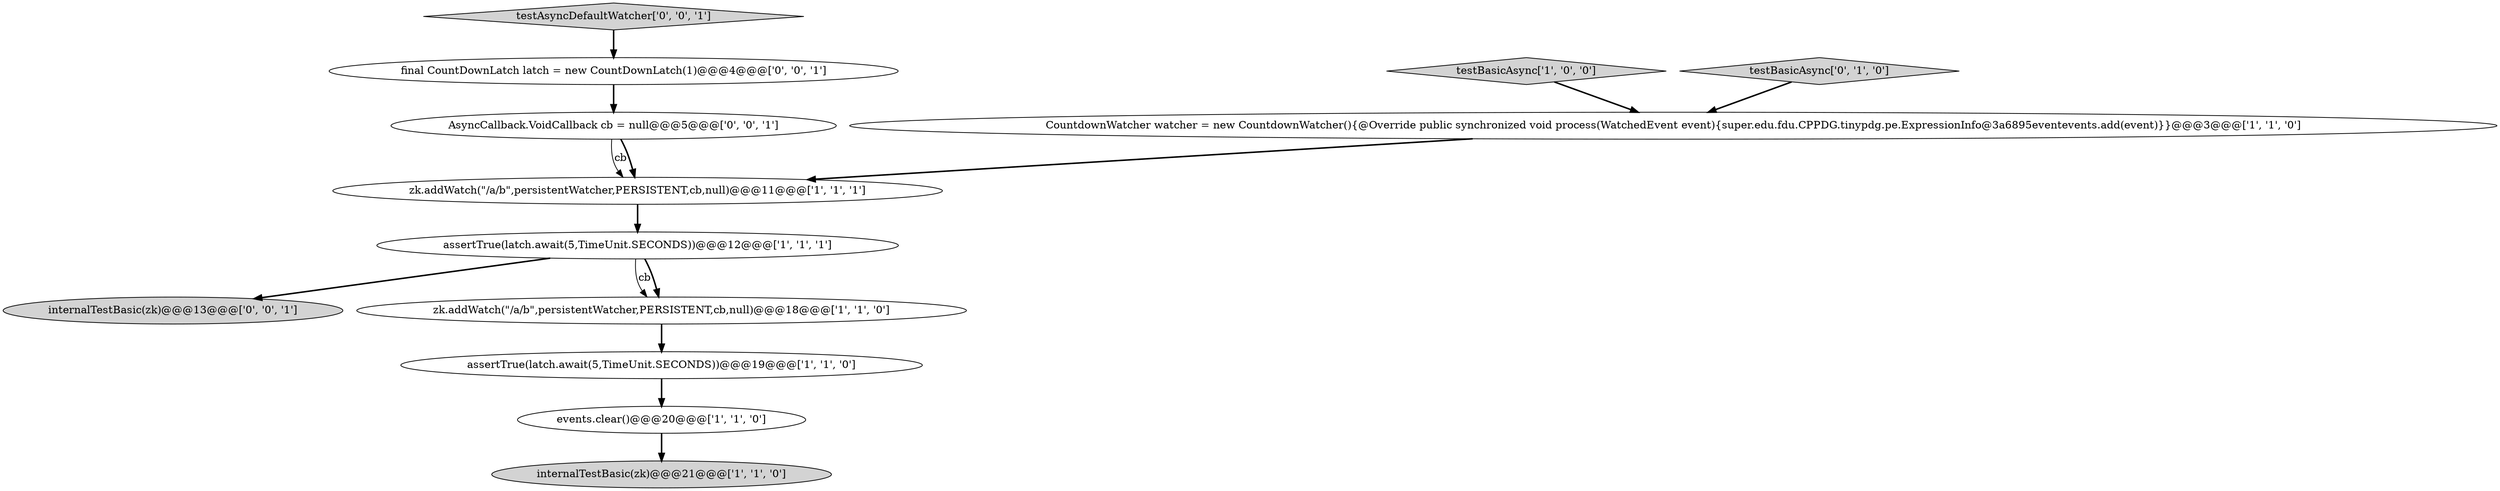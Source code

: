 digraph {
10 [style = filled, label = "internalTestBasic(zk)@@@13@@@['0', '0', '1']", fillcolor = lightgray, shape = ellipse image = "AAA0AAABBB3BBB"];
2 [style = filled, label = "assertTrue(latch.await(5,TimeUnit.SECONDS))@@@12@@@['1', '1', '1']", fillcolor = white, shape = ellipse image = "AAA0AAABBB1BBB"];
3 [style = filled, label = "assertTrue(latch.await(5,TimeUnit.SECONDS))@@@19@@@['1', '1', '0']", fillcolor = white, shape = ellipse image = "AAA0AAABBB1BBB"];
7 [style = filled, label = "events.clear()@@@20@@@['1', '1', '0']", fillcolor = white, shape = ellipse image = "AAA0AAABBB1BBB"];
11 [style = filled, label = "testAsyncDefaultWatcher['0', '0', '1']", fillcolor = lightgray, shape = diamond image = "AAA0AAABBB3BBB"];
9 [style = filled, label = "AsyncCallback.VoidCallback cb = null@@@5@@@['0', '0', '1']", fillcolor = white, shape = ellipse image = "AAA0AAABBB3BBB"];
12 [style = filled, label = "final CountDownLatch latch = new CountDownLatch(1)@@@4@@@['0', '0', '1']", fillcolor = white, shape = ellipse image = "AAA0AAABBB3BBB"];
4 [style = filled, label = "CountdownWatcher watcher = new CountdownWatcher(){@Override public synchronized void process(WatchedEvent event){super.edu.fdu.CPPDG.tinypdg.pe.ExpressionInfo@3a6895eventevents.add(event)}}@@@3@@@['1', '1', '0']", fillcolor = white, shape = ellipse image = "AAA0AAABBB1BBB"];
5 [style = filled, label = "internalTestBasic(zk)@@@21@@@['1', '1', '0']", fillcolor = lightgray, shape = ellipse image = "AAA0AAABBB1BBB"];
6 [style = filled, label = "zk.addWatch(\"/a/b\",persistentWatcher,PERSISTENT,cb,null)@@@18@@@['1', '1', '0']", fillcolor = white, shape = ellipse image = "AAA0AAABBB1BBB"];
1 [style = filled, label = "zk.addWatch(\"/a/b\",persistentWatcher,PERSISTENT,cb,null)@@@11@@@['1', '1', '1']", fillcolor = white, shape = ellipse image = "AAA0AAABBB1BBB"];
0 [style = filled, label = "testBasicAsync['1', '0', '0']", fillcolor = lightgray, shape = diamond image = "AAA0AAABBB1BBB"];
8 [style = filled, label = "testBasicAsync['0', '1', '0']", fillcolor = lightgray, shape = diamond image = "AAA0AAABBB2BBB"];
9->1 [style = solid, label="cb"];
6->3 [style = bold, label=""];
1->2 [style = bold, label=""];
4->1 [style = bold, label=""];
7->5 [style = bold, label=""];
11->12 [style = bold, label=""];
8->4 [style = bold, label=""];
2->6 [style = solid, label="cb"];
9->1 [style = bold, label=""];
3->7 [style = bold, label=""];
12->9 [style = bold, label=""];
0->4 [style = bold, label=""];
2->10 [style = bold, label=""];
2->6 [style = bold, label=""];
}
